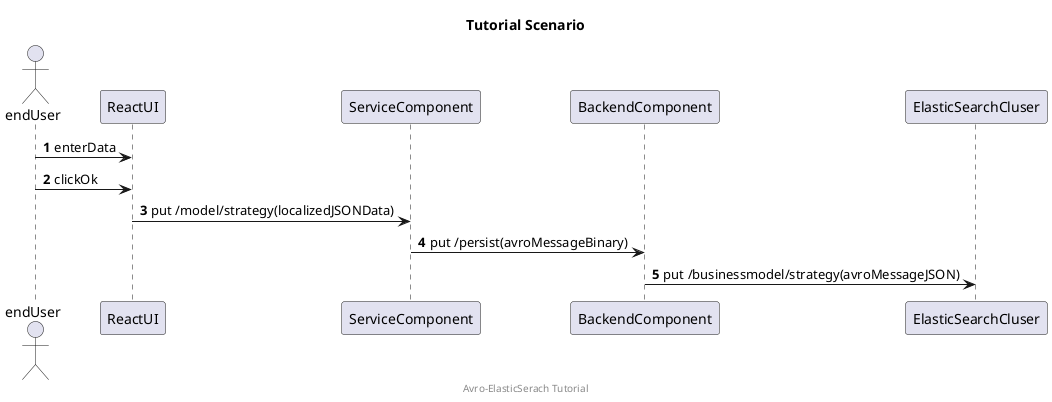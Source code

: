 @startuml
title "Tutorial Scenario"
footer "Avro-ElasticSerach Tutorial"
actor endUser
autonumber
endUser -> ReactUI: enterData
endUser -> ReactUI: clickOk
ReactUI -> ServiceComponent: put /model/strategy(localizedJSONData)
ServiceComponent -> BackendComponent: put /persist(avroMessageBinary)
BackendComponent -> ElasticSearchCluser: put /businessmodel/strategy(avroMessageJSON)
@enduml
